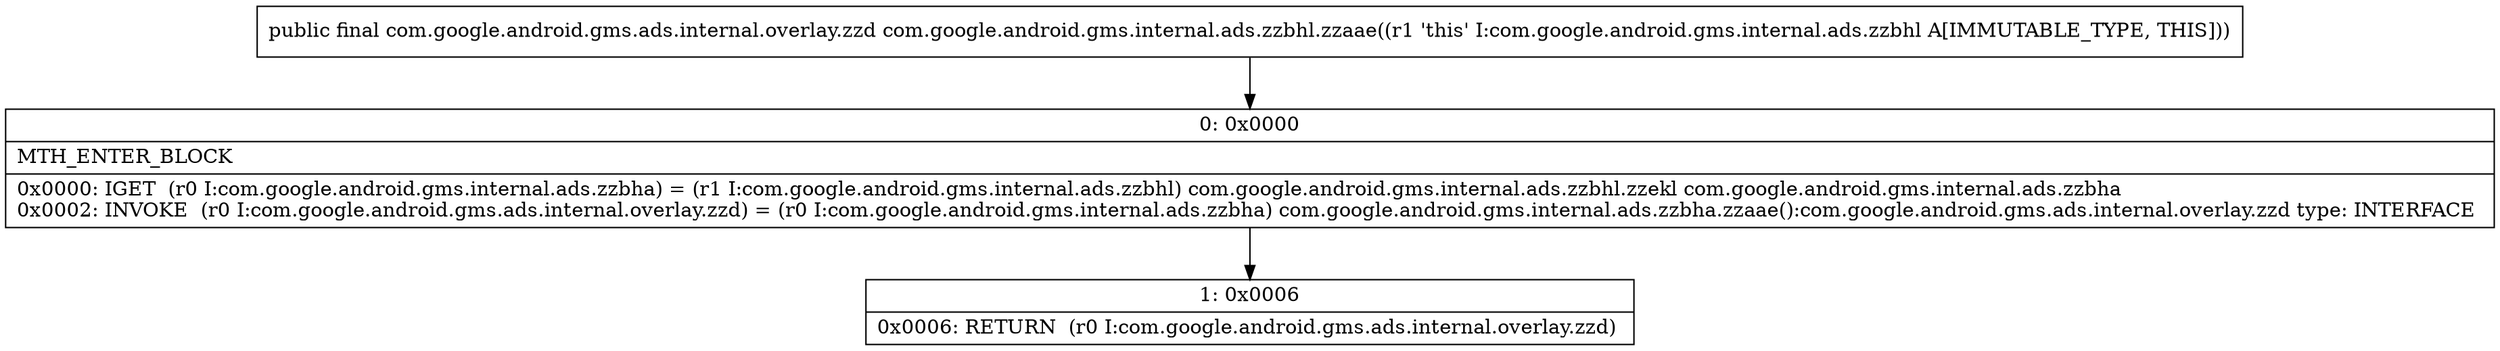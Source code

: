 digraph "CFG forcom.google.android.gms.internal.ads.zzbhl.zzaae()Lcom\/google\/android\/gms\/ads\/internal\/overlay\/zzd;" {
Node_0 [shape=record,label="{0\:\ 0x0000|MTH_ENTER_BLOCK\l|0x0000: IGET  (r0 I:com.google.android.gms.internal.ads.zzbha) = (r1 I:com.google.android.gms.internal.ads.zzbhl) com.google.android.gms.internal.ads.zzbhl.zzekl com.google.android.gms.internal.ads.zzbha \l0x0002: INVOKE  (r0 I:com.google.android.gms.ads.internal.overlay.zzd) = (r0 I:com.google.android.gms.internal.ads.zzbha) com.google.android.gms.internal.ads.zzbha.zzaae():com.google.android.gms.ads.internal.overlay.zzd type: INTERFACE \l}"];
Node_1 [shape=record,label="{1\:\ 0x0006|0x0006: RETURN  (r0 I:com.google.android.gms.ads.internal.overlay.zzd) \l}"];
MethodNode[shape=record,label="{public final com.google.android.gms.ads.internal.overlay.zzd com.google.android.gms.internal.ads.zzbhl.zzaae((r1 'this' I:com.google.android.gms.internal.ads.zzbhl A[IMMUTABLE_TYPE, THIS])) }"];
MethodNode -> Node_0;
Node_0 -> Node_1;
}

